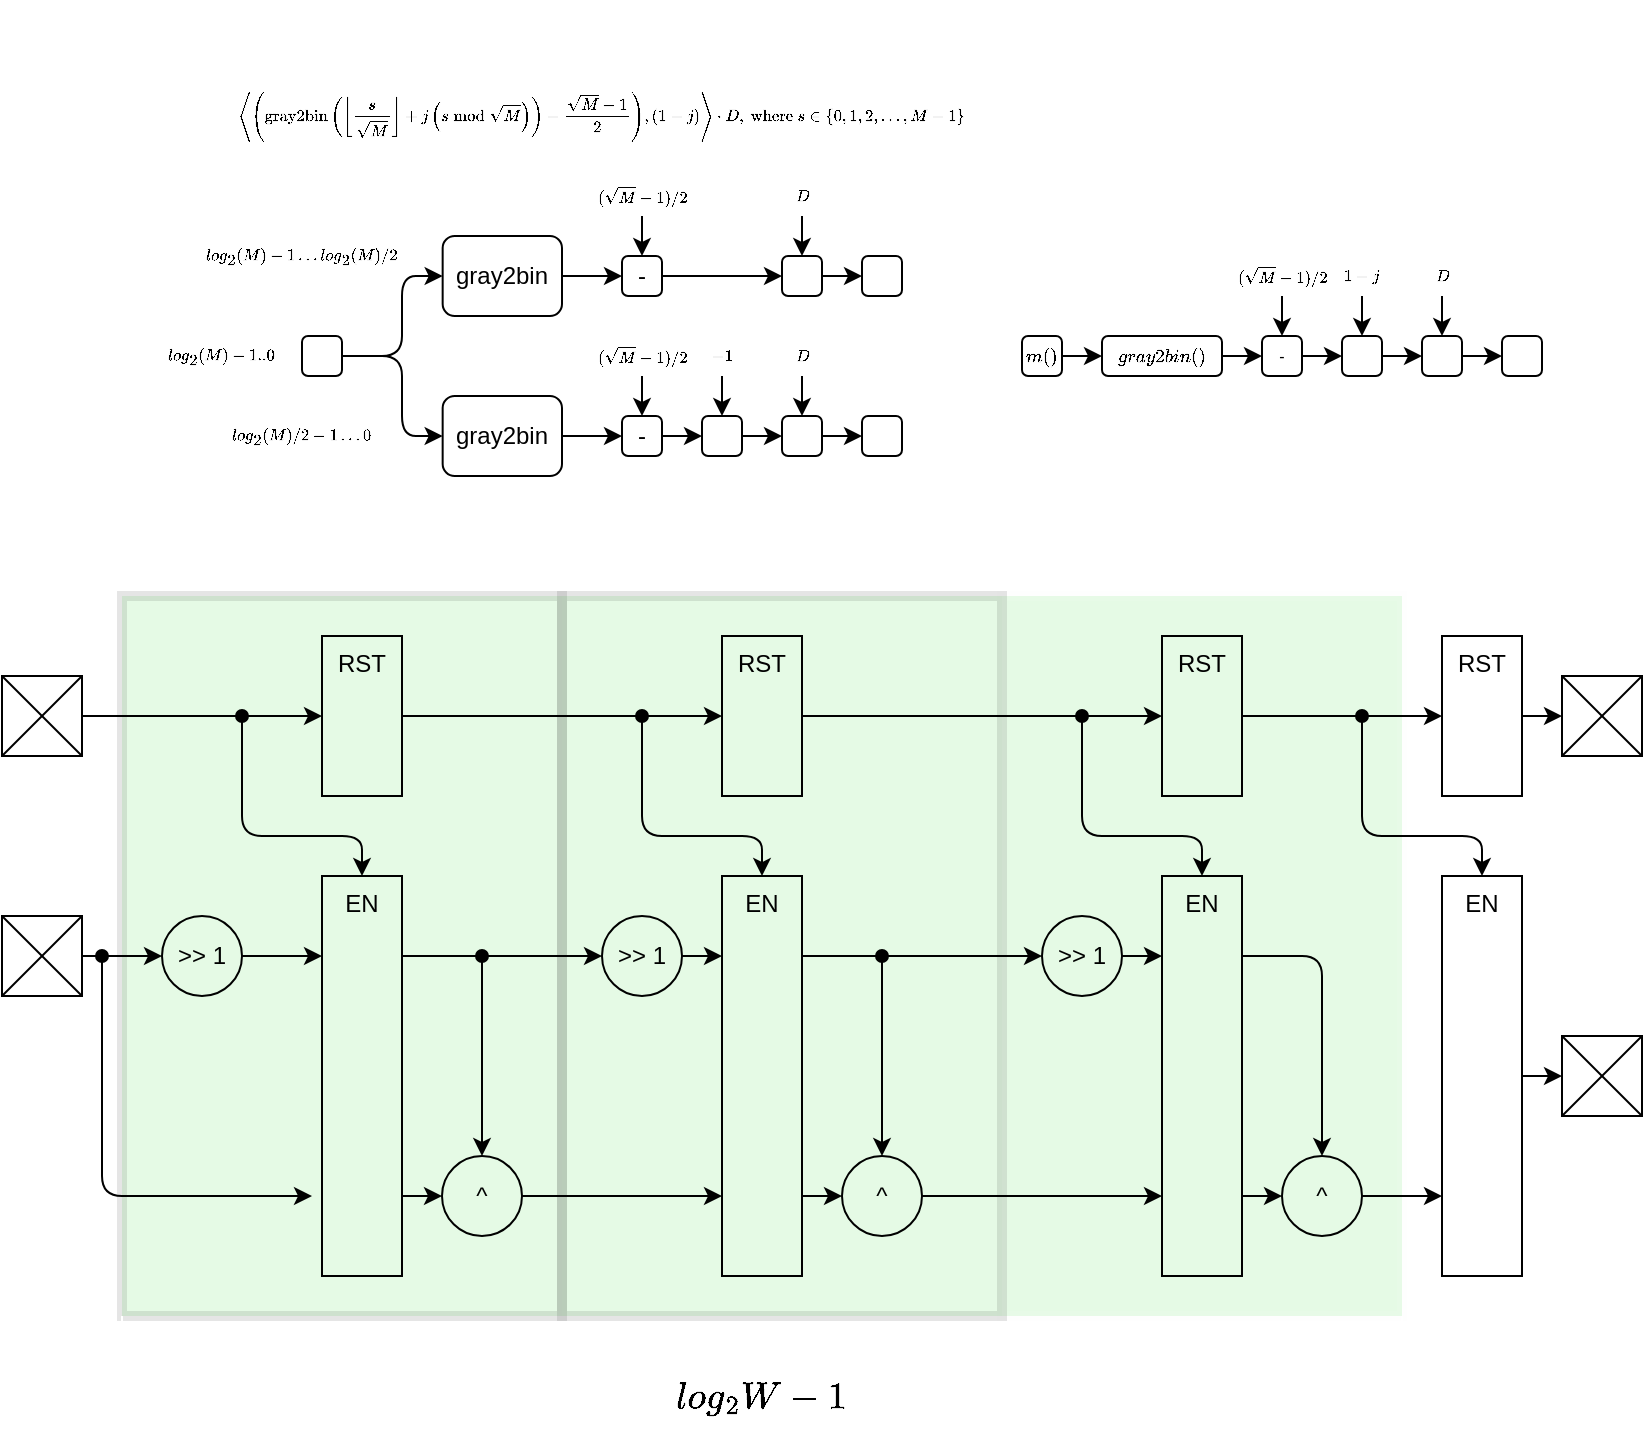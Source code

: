 <mxfile>
    <diagram id="hrjSotiqvtRgIpvF-8Yj" name="Page-1">
        <mxGraphModel dx="348" dy="1258" grid="1" gridSize="10" guides="1" tooltips="1" connect="1" arrows="1" fold="1" page="1" pageScale="1" pageWidth="850" pageHeight="1100" math="1" shadow="0">
            <root>
                <mxCell id="0"/>
                <mxCell id="1" parent="0"/>
                <mxCell id="2" value="" style="rounded=0;whiteSpace=wrap;html=1;strokeColor=#F0F0F0;fontSize=12;fillColor=#00CC00;opacity=10;strokeWidth=5;" parent="1" vertex="1">
                    <mxGeometry x="520" y="220" width="200" height="360" as="geometry"/>
                </mxCell>
                <mxCell id="3" value="" style="rounded=0;whiteSpace=wrap;html=1;strokeColor=default;fontSize=12;fillColor=#00CC00;opacity=10;strokeWidth=5;" parent="1" vertex="1">
                    <mxGeometry x="80" y="220" width="220" height="360" as="geometry"/>
                </mxCell>
                <mxCell id="4" value="" style="rounded=0;whiteSpace=wrap;html=1;strokeColor=default;fontSize=12;fillColor=#00CC00;opacity=10;strokeWidth=5;" parent="1" vertex="1">
                    <mxGeometry x="300" y="220" width="220" height="360" as="geometry"/>
                </mxCell>
                <mxCell id="5" style="edgeStyle=none;html=1;exitX=1;exitY=0.5;exitDx=0;exitDy=0;entryX=0;entryY=0.2;entryDx=0;entryDy=0;entryPerimeter=0;" parent="1" source="6" target="9" edge="1">
                    <mxGeometry relative="1" as="geometry"/>
                </mxCell>
                <mxCell id="6" value="&amp;gt;&amp;gt; 1" style="ellipse;whiteSpace=wrap;html=1;aspect=fixed;fillColor=none;" parent="1" vertex="1">
                    <mxGeometry x="100" y="380" width="40" height="40" as="geometry"/>
                </mxCell>
                <mxCell id="7" style="edgeStyle=none;html=1;exitX=1;exitY=0.2;exitDx=0;exitDy=0;entryX=0;entryY=0.5;entryDx=0;entryDy=0;exitPerimeter=0;" parent="1" source="9" target="20" edge="1">
                    <mxGeometry relative="1" as="geometry">
                        <mxPoint x="335" y="400" as="targetPoint"/>
                    </mxGeometry>
                </mxCell>
                <mxCell id="8" style="edgeStyle=orthogonalEdgeStyle;html=1;entryX=0.5;entryY=0;entryDx=0;entryDy=0;startArrow=oval;startFill=1;" parent="1" target="18" edge="1">
                    <mxGeometry relative="1" as="geometry">
                        <mxPoint x="260" y="400" as="sourcePoint"/>
                        <Array as="points">
                            <mxPoint x="260" y="450"/>
                            <mxPoint x="260" y="450"/>
                        </Array>
                    </mxGeometry>
                </mxCell>
                <mxCell id="9" value="EN" style="rounded=0;whiteSpace=wrap;html=1;fillColor=none;verticalAlign=top;points=[[0,0,0,0,0],[0,0.2,0,0,0],[0,0.25,0,0,0],[0,0.5,0,0,0],[0,0.75,0,0,0],[0,0.8,0,0,0],[0,1,0,0,0],[0.25,0,0,0,0],[0.25,1,0,0,0],[0.5,0,0,0,0],[0.5,1,0,0,0],[0.75,0,0,0,0],[0.75,1,0,0,0],[1,0,0,0,0],[1,0.2,0,0,0],[1,0.25,0,0,0],[1,0.5,0,0,0],[1,0.75,0,0,0],[1,0.8,0,0,0],[1,1,0,0,0]];" parent="1" vertex="1">
                    <mxGeometry x="180" y="360" width="40" height="200" as="geometry"/>
                </mxCell>
                <mxCell id="10" style="edgeStyle=none;html=1;exitX=1;exitY=0.8;exitDx=0;exitDy=0;entryX=0;entryY=0.5;entryDx=0;entryDy=0;exitPerimeter=0;" parent="1" source="9" target="18" edge="1">
                    <mxGeometry relative="1" as="geometry">
                        <mxPoint x="215" y="520" as="sourcePoint"/>
                    </mxGeometry>
                </mxCell>
                <mxCell id="11" value="" style="group" parent="1" vertex="1" connectable="0">
                    <mxGeometry x="20" y="380" width="40" height="40" as="geometry"/>
                </mxCell>
                <mxCell id="12" value="" style="rounded=0;whiteSpace=wrap;html=1;fillColor=none;" parent="11" vertex="1">
                    <mxGeometry width="40" height="40" as="geometry"/>
                </mxCell>
                <mxCell id="13" value="" style="endArrow=none;html=1;exitX=0;exitY=1;exitDx=0;exitDy=0;entryX=1;entryY=0;entryDx=0;entryDy=0;" parent="11" source="12" target="12" edge="1">
                    <mxGeometry width="50" height="50" relative="1" as="geometry">
                        <mxPoint x="20" y="-80" as="sourcePoint"/>
                        <mxPoint x="70" y="-130" as="targetPoint"/>
                    </mxGeometry>
                </mxCell>
                <mxCell id="14" value="" style="endArrow=none;html=1;exitX=0;exitY=0;exitDx=0;exitDy=0;entryX=1;entryY=1;entryDx=0;entryDy=0;" parent="11" source="12" target="12" edge="1">
                    <mxGeometry width="50" height="50" relative="1" as="geometry">
                        <mxPoint x="20" y="-80" as="sourcePoint"/>
                        <mxPoint x="70" y="-130" as="targetPoint"/>
                    </mxGeometry>
                </mxCell>
                <mxCell id="15" style="edgeStyle=none;html=1;exitX=1;exitY=0.5;exitDx=0;exitDy=0;entryX=0;entryY=0.5;entryDx=0;entryDy=0;" parent="1" source="12" target="6" edge="1">
                    <mxGeometry relative="1" as="geometry"/>
                </mxCell>
                <mxCell id="16" style="edgeStyle=orthogonalEdgeStyle;html=1;startArrow=oval;startFill=1;" parent="1" edge="1">
                    <mxGeometry relative="1" as="geometry">
                        <mxPoint x="70" y="400" as="sourcePoint"/>
                        <mxPoint x="175" y="520" as="targetPoint"/>
                        <Array as="points">
                            <mxPoint x="70" y="520"/>
                        </Array>
                    </mxGeometry>
                </mxCell>
                <mxCell id="17" style="edgeStyle=none;html=1;exitX=1;exitY=0.5;exitDx=0;exitDy=0;entryX=0;entryY=0.8;entryDx=0;entryDy=0;entryPerimeter=0;" parent="1" source="18" target="41" edge="1">
                    <mxGeometry relative="1" as="geometry">
                        <mxPoint x="415" y="520" as="targetPoint"/>
                    </mxGeometry>
                </mxCell>
                <mxCell id="18" value="^" style="ellipse;whiteSpace=wrap;html=1;aspect=fixed;fillColor=none;" parent="1" vertex="1">
                    <mxGeometry x="240" y="500" width="40" height="40" as="geometry"/>
                </mxCell>
                <mxCell id="19" style="edgeStyle=none;html=1;exitX=1;exitY=0.5;exitDx=0;exitDy=0;entryX=0;entryY=0.2;entryDx=0;entryDy=0;entryPerimeter=0;" parent="1" source="20" target="41" edge="1">
                    <mxGeometry relative="1" as="geometry">
                        <mxPoint x="415" y="400" as="targetPoint"/>
                    </mxGeometry>
                </mxCell>
                <mxCell id="20" value="&amp;gt;&amp;gt; 1" style="ellipse;whiteSpace=wrap;html=1;aspect=fixed;fillColor=none;" parent="1" vertex="1">
                    <mxGeometry x="320" y="380" width="40" height="40" as="geometry"/>
                </mxCell>
                <mxCell id="21" style="edgeStyle=none;html=1;exitX=1;exitY=0.2;exitDx=0;exitDy=0;entryX=0;entryY=0.5;entryDx=0;entryDy=0;exitPerimeter=0;" parent="1" source="41" target="27" edge="1">
                    <mxGeometry relative="1" as="geometry">
                        <mxPoint x="455" y="400" as="sourcePoint"/>
                        <mxPoint x="655" y="400" as="targetPoint"/>
                    </mxGeometry>
                </mxCell>
                <mxCell id="22" style="edgeStyle=orthogonalEdgeStyle;html=1;entryX=0.5;entryY=0;entryDx=0;entryDy=0;startArrow=oval;startFill=1;" parent="1" target="25" edge="1">
                    <mxGeometry relative="1" as="geometry">
                        <mxPoint x="460" y="400" as="sourcePoint"/>
                        <Array as="points">
                            <mxPoint x="460" y="400"/>
                        </Array>
                    </mxGeometry>
                </mxCell>
                <mxCell id="23" style="edgeStyle=none;html=1;exitX=1;exitY=0.8;exitDx=0;exitDy=0;entryX=0;entryY=0.5;entryDx=0;entryDy=0;exitPerimeter=0;" parent="1" source="41" target="25" edge="1">
                    <mxGeometry relative="1" as="geometry">
                        <mxPoint x="455" y="520" as="sourcePoint"/>
                    </mxGeometry>
                </mxCell>
                <mxCell id="24" style="edgeStyle=none;html=1;exitX=1;exitY=0.5;exitDx=0;exitDy=0;entryX=0;entryY=0.8;entryDx=0;entryDy=0;entryPerimeter=0;" parent="1" source="25" target="42" edge="1">
                    <mxGeometry relative="1" as="geometry">
                        <mxPoint x="655" y="520" as="targetPoint"/>
                    </mxGeometry>
                </mxCell>
                <mxCell id="25" value="^" style="ellipse;whiteSpace=wrap;html=1;aspect=fixed;fillColor=none;" parent="1" vertex="1">
                    <mxGeometry x="440" y="500" width="40" height="40" as="geometry"/>
                </mxCell>
                <mxCell id="26" style="edgeStyle=none;html=1;exitX=1;exitY=0.5;exitDx=0;exitDy=0;entryX=0;entryY=0.2;entryDx=0;entryDy=0;entryPerimeter=0;" parent="1" source="27" target="42" edge="1">
                    <mxGeometry relative="1" as="geometry">
                        <mxPoint x="675" y="400" as="sourcePoint"/>
                        <mxPoint x="835" y="400" as="targetPoint"/>
                    </mxGeometry>
                </mxCell>
                <mxCell id="27" value="&amp;gt;&amp;gt; 1" style="ellipse;whiteSpace=wrap;html=1;aspect=fixed;fillColor=none;" parent="1" vertex="1">
                    <mxGeometry x="540" y="380" width="40" height="40" as="geometry"/>
                </mxCell>
                <mxCell id="28" style="edgeStyle=orthogonalEdgeStyle;html=1;entryX=0.5;entryY=0;entryDx=0;entryDy=0;startArrow=none;startFill=0;rounded=1;exitX=1;exitY=0.2;exitDx=0;exitDy=0;exitPerimeter=0;" parent="1" source="42" target="31" edge="1">
                    <mxGeometry relative="1" as="geometry">
                        <mxPoint x="675" y="400" as="sourcePoint"/>
                        <Array as="points">
                            <mxPoint x="680" y="400"/>
                        </Array>
                    </mxGeometry>
                </mxCell>
                <mxCell id="29" style="edgeStyle=none;html=1;exitX=1;exitY=0.8;exitDx=0;exitDy=0;entryX=0;entryY=0.5;entryDx=0;entryDy=0;exitPerimeter=0;" parent="1" source="42" target="31" edge="1">
                    <mxGeometry relative="1" as="geometry">
                        <mxPoint x="875" y="520" as="sourcePoint"/>
                    </mxGeometry>
                </mxCell>
                <mxCell id="30" style="edgeStyle=orthogonalEdgeStyle;rounded=1;html=1;exitX=1;exitY=0.5;exitDx=0;exitDy=0;entryX=0;entryY=0.8;entryDx=0;entryDy=0;fontSize=12;startArrow=none;startFill=0;entryPerimeter=0;" parent="1" source="31" target="52" edge="1">
                    <mxGeometry relative="1" as="geometry">
                        <mxPoint x="835" y="460" as="targetPoint"/>
                        <Array as="points"/>
                    </mxGeometry>
                </mxCell>
                <mxCell id="31" value="^" style="ellipse;whiteSpace=wrap;html=1;aspect=fixed;fillColor=none;" parent="1" vertex="1">
                    <mxGeometry x="660" y="500" width="40" height="40" as="geometry"/>
                </mxCell>
                <mxCell id="32" style="edgeStyle=orthogonalEdgeStyle;rounded=1;html=1;exitX=1;exitY=0.5;exitDx=0;exitDy=0;entryX=0;entryY=0.5;entryDx=0;entryDy=0;fontSize=12;startArrow=none;startFill=0;exitPerimeter=0;" parent="1" source="52" target="54" edge="1">
                    <mxGeometry relative="1" as="geometry">
                        <mxPoint x="875" y="460" as="sourcePoint"/>
                        <mxPoint x="895" y="460.0" as="targetPoint"/>
                    </mxGeometry>
                </mxCell>
                <mxCell id="33" style="edgeStyle=orthogonalEdgeStyle;rounded=1;html=1;exitX=1;exitY=0.5;exitDx=0;exitDy=0;entryX=0;entryY=0.5;entryDx=0;entryDy=0;fontSize=12;startArrow=none;startFill=0;" parent="1" source="34" target="44" edge="1">
                    <mxGeometry relative="1" as="geometry"/>
                </mxCell>
                <mxCell id="34" value="RST" style="rounded=0;whiteSpace=wrap;html=1;fillColor=none;verticalAlign=top;" parent="1" vertex="1">
                    <mxGeometry x="180" y="240" width="40" height="80" as="geometry"/>
                </mxCell>
                <mxCell id="35" value="" style="group" parent="1" vertex="1" connectable="0">
                    <mxGeometry x="20" y="260" width="40" height="40" as="geometry"/>
                </mxCell>
                <mxCell id="36" value="" style="rounded=0;whiteSpace=wrap;html=1;fillColor=none;" parent="35" vertex="1">
                    <mxGeometry width="40" height="40" as="geometry"/>
                </mxCell>
                <mxCell id="37" value="" style="endArrow=none;html=1;exitX=0;exitY=1;exitDx=0;exitDy=0;entryX=1;entryY=0;entryDx=0;entryDy=0;" parent="35" source="36" target="36" edge="1">
                    <mxGeometry width="50" height="50" relative="1" as="geometry">
                        <mxPoint x="20" y="-80" as="sourcePoint"/>
                        <mxPoint x="70" y="-130" as="targetPoint"/>
                    </mxGeometry>
                </mxCell>
                <mxCell id="38" value="" style="endArrow=none;html=1;exitX=0;exitY=0;exitDx=0;exitDy=0;entryX=1;entryY=1;entryDx=0;entryDy=0;" parent="35" source="36" target="36" edge="1">
                    <mxGeometry width="50" height="50" relative="1" as="geometry">
                        <mxPoint x="20" y="-80" as="sourcePoint"/>
                        <mxPoint x="70" y="-130" as="targetPoint"/>
                    </mxGeometry>
                </mxCell>
                <mxCell id="39" style="edgeStyle=orthogonalEdgeStyle;rounded=1;html=1;exitX=1;exitY=0.5;exitDx=0;exitDy=0;entryX=0;entryY=0.5;entryDx=0;entryDy=0;fontSize=12;startArrow=none;startFill=0;" parent="1" source="36" target="34" edge="1">
                    <mxGeometry relative="1" as="geometry"/>
                </mxCell>
                <mxCell id="40" style="edgeStyle=orthogonalEdgeStyle;rounded=1;html=1;entryX=0.5;entryY=0;entryDx=0;entryDy=0;fontSize=12;startArrow=oval;startFill=1;" parent="1" target="9" edge="1">
                    <mxGeometry relative="1" as="geometry">
                        <mxPoint x="140" y="280" as="sourcePoint"/>
                        <Array as="points">
                            <mxPoint x="140" y="340"/>
                            <mxPoint x="200" y="340"/>
                        </Array>
                    </mxGeometry>
                </mxCell>
                <mxCell id="41" value="EN" style="rounded=0;whiteSpace=wrap;html=1;fillColor=none;verticalAlign=top;points=[[0,0,0,0,0],[0,0.2,0,0,0],[0,0.25,0,0,0],[0,0.5,0,0,0],[0,0.75,0,0,0],[0,0.8,0,0,0],[0,1,0,0,0],[0.25,0,0,0,0],[0.25,1,0,0,0],[0.5,0,0,0,0],[0.5,1,0,0,0],[0.75,0,0,0,0],[0.75,1,0,0,0],[1,0,0,0,0],[1,0.2,0,0,0],[1,0.25,0,0,0],[1,0.5,0,0,0],[1,0.75,0,0,0],[1,0.8,0,0,0],[1,1,0,0,0]];" parent="1" vertex="1">
                    <mxGeometry x="380" y="360" width="40" height="200" as="geometry"/>
                </mxCell>
                <mxCell id="42" value="EN" style="rounded=0;whiteSpace=wrap;html=1;fillColor=none;verticalAlign=top;points=[[0,0,0,0,0],[0,0.2,0,0,0],[0,0.25,0,0,0],[0,0.5,0,0,0],[0,0.75,0,0,0],[0,0.8,0,0,0],[0,1,0,0,0],[0.25,0,0,0,0],[0.25,1,0,0,0],[0.5,0,0,0,0],[0.5,1,0,0,0],[0.75,0,0,0,0],[0.75,1,0,0,0],[1,0,0,0,0],[1,0.2,0,0,0],[1,0.25,0,0,0],[1,0.5,0,0,0],[1,0.75,0,0,0],[1,0.8,0,0,0],[1,1,0,0,0]];" parent="1" vertex="1">
                    <mxGeometry x="600" y="360" width="40" height="200" as="geometry"/>
                </mxCell>
                <mxCell id="43" style="edgeStyle=orthogonalEdgeStyle;rounded=1;html=1;exitX=1;exitY=0.5;exitDx=0;exitDy=0;entryX=0;entryY=0.5;entryDx=0;entryDy=0;fontSize=12;startArrow=none;startFill=0;" parent="1" source="44" target="46" edge="1">
                    <mxGeometry relative="1" as="geometry"/>
                </mxCell>
                <mxCell id="44" value="RST" style="rounded=0;whiteSpace=wrap;html=1;fillColor=none;verticalAlign=top;" parent="1" vertex="1">
                    <mxGeometry x="380" y="240" width="40" height="80" as="geometry"/>
                </mxCell>
                <mxCell id="45" style="edgeStyle=orthogonalEdgeStyle;rounded=1;html=1;exitX=1;exitY=0.5;exitDx=0;exitDy=0;fontSize=12;startArrow=none;startFill=0;entryX=0;entryY=0.5;entryDx=0;entryDy=0;" parent="1" source="46" target="48" edge="1">
                    <mxGeometry relative="1" as="geometry">
                        <mxPoint x="1075" y="279.957" as="targetPoint"/>
                    </mxGeometry>
                </mxCell>
                <mxCell id="46" value="RST" style="rounded=0;whiteSpace=wrap;html=1;fillColor=none;verticalAlign=top;" parent="1" vertex="1">
                    <mxGeometry x="600" y="240" width="40" height="80" as="geometry"/>
                </mxCell>
                <mxCell id="47" style="edgeStyle=orthogonalEdgeStyle;rounded=1;html=1;exitX=1;exitY=0.5;exitDx=0;exitDy=0;entryX=0;entryY=0.5;entryDx=0;entryDy=0;fontSize=12;startArrow=none;startFill=0;" parent="1" source="48" target="58" edge="1">
                    <mxGeometry relative="1" as="geometry">
                        <mxPoint x="895" y="280" as="targetPoint"/>
                    </mxGeometry>
                </mxCell>
                <mxCell id="48" value="RST" style="rounded=0;whiteSpace=wrap;html=1;fillColor=none;verticalAlign=top;" parent="1" vertex="1">
                    <mxGeometry x="740" y="240" width="40" height="80" as="geometry"/>
                </mxCell>
                <mxCell id="49" style="edgeStyle=orthogonalEdgeStyle;rounded=1;html=1;entryX=0.5;entryY=0;entryDx=0;entryDy=0;fontSize=12;startArrow=oval;startFill=1;entryPerimeter=0;" parent="1" target="41" edge="1">
                    <mxGeometry relative="1" as="geometry">
                        <mxPoint x="340" y="280" as="sourcePoint"/>
                        <mxPoint x="395" y="360" as="targetPoint"/>
                        <Array as="points">
                            <mxPoint x="340" y="340"/>
                            <mxPoint x="400" y="340"/>
                        </Array>
                    </mxGeometry>
                </mxCell>
                <mxCell id="50" style="edgeStyle=orthogonalEdgeStyle;rounded=1;html=1;fontSize=12;startArrow=oval;startFill=1;entryX=0.5;entryY=0;entryDx=0;entryDy=0;entryPerimeter=0;" parent="1" target="42" edge="1">
                    <mxGeometry relative="1" as="geometry">
                        <mxPoint x="560" y="280" as="sourcePoint"/>
                        <mxPoint x="855" y="360" as="targetPoint"/>
                        <Array as="points">
                            <mxPoint x="560" y="340"/>
                            <mxPoint x="620" y="340"/>
                        </Array>
                    </mxGeometry>
                </mxCell>
                <mxCell id="51" style="edgeStyle=orthogonalEdgeStyle;rounded=1;html=1;fontSize=12;startArrow=oval;startFill=1;entryX=0.5;entryY=0;entryDx=0;entryDy=0;entryPerimeter=0;" parent="1" target="52" edge="1">
                    <mxGeometry relative="1" as="geometry">
                        <mxPoint x="700" y="280" as="sourcePoint"/>
                        <mxPoint x="855" y="360" as="targetPoint"/>
                        <Array as="points">
                            <mxPoint x="700" y="340"/>
                            <mxPoint x="760" y="340"/>
                        </Array>
                    </mxGeometry>
                </mxCell>
                <mxCell id="52" value="EN" style="rounded=0;whiteSpace=wrap;html=1;fillColor=none;verticalAlign=top;points=[[0,0,0,0,0],[0,0.2,0,0,0],[0,0.25,0,0,0],[0,0.5,0,0,0],[0,0.75,0,0,0],[0,0.8,0,0,0],[0,1,0,0,0],[0.25,0,0,0,0],[0.25,1,0,0,0],[0.5,0,0,0,0],[0.5,1,0,0,0],[0.75,0,0,0,0],[0.75,1,0,0,0],[1,0,0,0,0],[1,0.2,0,0,0],[1,0.25,0,0,0],[1,0.5,0,0,0],[1,0.75,0,0,0],[1,0.8,0,0,0],[1,1,0,0,0]];" parent="1" vertex="1">
                    <mxGeometry x="740" y="360" width="40" height="200" as="geometry"/>
                </mxCell>
                <mxCell id="53" value="" style="group" parent="1" vertex="1" connectable="0">
                    <mxGeometry x="800" y="440" width="40" height="40" as="geometry"/>
                </mxCell>
                <mxCell id="54" value="" style="rounded=0;whiteSpace=wrap;html=1;fillColor=none;" parent="53" vertex="1">
                    <mxGeometry width="40" height="40" as="geometry"/>
                </mxCell>
                <mxCell id="55" value="" style="endArrow=none;html=1;exitX=0;exitY=1;exitDx=0;exitDy=0;entryX=1;entryY=0;entryDx=0;entryDy=0;" parent="53" source="54" target="54" edge="1">
                    <mxGeometry width="50" height="50" relative="1" as="geometry">
                        <mxPoint x="20" y="-80" as="sourcePoint"/>
                        <mxPoint x="70" y="-130" as="targetPoint"/>
                    </mxGeometry>
                </mxCell>
                <mxCell id="56" value="" style="endArrow=none;html=1;exitX=0;exitY=0;exitDx=0;exitDy=0;entryX=1;entryY=1;entryDx=0;entryDy=0;" parent="53" source="54" target="54" edge="1">
                    <mxGeometry width="50" height="50" relative="1" as="geometry">
                        <mxPoint x="20" y="-80" as="sourcePoint"/>
                        <mxPoint x="70" y="-130" as="targetPoint"/>
                    </mxGeometry>
                </mxCell>
                <mxCell id="57" value="" style="group" parent="1" vertex="1" connectable="0">
                    <mxGeometry x="800" y="260" width="40" height="40" as="geometry"/>
                </mxCell>
                <mxCell id="58" value="" style="rounded=0;whiteSpace=wrap;html=1;fillColor=none;" parent="57" vertex="1">
                    <mxGeometry width="40" height="40" as="geometry"/>
                </mxCell>
                <mxCell id="59" value="" style="endArrow=none;html=1;exitX=0;exitY=1;exitDx=0;exitDy=0;entryX=1;entryY=0;entryDx=0;entryDy=0;" parent="57" source="58" target="58" edge="1">
                    <mxGeometry width="50" height="50" relative="1" as="geometry">
                        <mxPoint x="20" y="-80" as="sourcePoint"/>
                        <mxPoint x="70" y="-130" as="targetPoint"/>
                    </mxGeometry>
                </mxCell>
                <mxCell id="60" value="" style="endArrow=none;html=1;exitX=0;exitY=0;exitDx=0;exitDy=0;entryX=1;entryY=1;entryDx=0;entryDy=0;" parent="57" source="58" target="58" edge="1">
                    <mxGeometry width="50" height="50" relative="1" as="geometry">
                        <mxPoint x="20" y="-80" as="sourcePoint"/>
                        <mxPoint x="70" y="-130" as="targetPoint"/>
                    </mxGeometry>
                </mxCell>
                <mxCell id="61" value="" style="shape=curlyBracket;whiteSpace=wrap;html=1;rounded=1;labelPosition=left;verticalLabelPosition=middle;align=right;verticalAlign=middle;strokeColor=#FFFFFF;strokeWidth=1;fontSize=12;fillColor=none;rotation=-90;horizontal=1;" parent="1" vertex="1">
                    <mxGeometry x="390" y="270" width="20" height="640" as="geometry"/>
                </mxCell>
                <mxCell id="62" value="$$log_2{W}-1$$" style="text;html=1;strokeColor=none;fillColor=none;align=center;verticalAlign=middle;whiteSpace=wrap;rounded=0;strokeWidth=1;fontSize=16;" parent="1" vertex="1">
                    <mxGeometry x="340" y="600" width="120" height="40" as="geometry"/>
                </mxCell>
                <mxCell id="71" style="edgeStyle=orthogonalEdgeStyle;html=1;exitX=1;exitY=0.5;exitDx=0;exitDy=0;entryX=0;entryY=0.5;entryDx=0;entryDy=0;" parent="1" source="67" target="77" edge="1">
                    <mxGeometry relative="1" as="geometry">
                        <mxPoint x="250.33" y="60" as="targetPoint"/>
                        <Array as="points">
                            <mxPoint x="220" y="100"/>
                            <mxPoint x="220" y="60"/>
                        </Array>
                    </mxGeometry>
                </mxCell>
                <mxCell id="72" value="" style="edgeStyle=orthogonalEdgeStyle;html=1;exitX=1;exitY=0.5;exitDx=0;exitDy=0;entryX=0;entryY=0.5;entryDx=0;entryDy=0;fontSize=8;fontFamily=Lucida Console;labelBackgroundColor=none;" parent="1" source="67" target="79" edge="1">
                    <mxGeometry x="0.236" y="-10" relative="1" as="geometry">
                        <mxPoint as="offset"/>
                        <mxPoint x="250.33" y="140" as="targetPoint"/>
                        <Array as="points">
                            <mxPoint x="220" y="100"/>
                            <mxPoint x="220" y="140"/>
                        </Array>
                    </mxGeometry>
                </mxCell>
                <mxCell id="67" value="" style="rounded=1;whiteSpace=wrap;html=1;fillColor=none;" parent="1" vertex="1">
                    <mxGeometry x="170" y="90" width="20" height="20" as="geometry"/>
                </mxCell>
                <mxCell id="73" value="$$ log_2(M)-1..0$$" style="text;html=1;strokeColor=none;fillColor=none;align=center;verticalAlign=middle;whiteSpace=wrap;rounded=0;fontSize=8;fontFamily=Lucida Console;" parent="1" vertex="1">
                    <mxGeometry x="90" y="90" width="80" height="20" as="geometry"/>
                </mxCell>
                <mxCell id="85" style="edgeStyle=orthogonalEdgeStyle;html=1;exitX=1;exitY=0.5;exitDx=0;exitDy=0;entryX=0;entryY=0.5;entryDx=0;entryDy=0;fontFamily=Lucida Console;fontSize=8;" parent="1" source="77" target="84" edge="1">
                    <mxGeometry relative="1" as="geometry"/>
                </mxCell>
                <mxCell id="77" value="gray2bin" style="rounded=1;whiteSpace=wrap;html=1;fillColor=none;" parent="1" vertex="1">
                    <mxGeometry x="240.33" y="40" width="59.67" height="40" as="geometry"/>
                </mxCell>
                <mxCell id="91" style="edgeStyle=orthogonalEdgeStyle;html=1;exitX=1;exitY=0.5;exitDx=0;exitDy=0;entryX=0;entryY=0.5;entryDx=0;entryDy=0;fontFamily=Lucida Console;fontSize=8;" parent="1" source="79" target="88" edge="1">
                    <mxGeometry relative="1" as="geometry"/>
                </mxCell>
                <mxCell id="79" value="gray2bin" style="rounded=1;whiteSpace=wrap;html=1;fillColor=none;" parent="1" vertex="1">
                    <mxGeometry x="240.33" y="120" width="59.67" height="40" as="geometry"/>
                </mxCell>
                <mxCell id="92" style="edgeStyle=orthogonalEdgeStyle;html=1;exitX=1;exitY=0.5;exitDx=0;exitDy=0;fontFamily=Lucida Console;fontSize=8;entryX=0;entryY=0.5;entryDx=0;entryDy=0;" parent="1" source="84" target="106" edge="1">
                    <mxGeometry relative="1" as="geometry">
                        <mxPoint x="610" y="60" as="targetPoint"/>
                        <Array as="points"/>
                    </mxGeometry>
                </mxCell>
                <mxCell id="84" value="-" style="rounded=1;whiteSpace=wrap;html=1;fillColor=none;" parent="1" vertex="1">
                    <mxGeometry x="330" y="50" width="20" height="20" as="geometry"/>
                </mxCell>
                <mxCell id="87" style="edgeStyle=orthogonalEdgeStyle;html=1;exitX=0.5;exitY=1;exitDx=0;exitDy=0;entryX=0.5;entryY=0;entryDx=0;entryDy=0;fontFamily=Lucida Console;fontSize=8;" parent="1" source="nhEqiVGQfO_3Ebb3-ZQX-109" target="84" edge="1">
                    <mxGeometry relative="1" as="geometry">
                        <mxPoint x="460" y="30" as="sourcePoint"/>
                    </mxGeometry>
                </mxCell>
                <mxCell id="95" style="edgeStyle=orthogonalEdgeStyle;html=1;exitX=1;exitY=0.5;exitDx=0;exitDy=0;entryX=0;entryY=0.5;entryDx=0;entryDy=0;fontFamily=Lucida Console;fontSize=8;" parent="1" source="88" target="94" edge="1">
                    <mxGeometry relative="1" as="geometry"/>
                </mxCell>
                <mxCell id="88" value="-" style="rounded=1;whiteSpace=wrap;html=1;fillColor=none;" parent="1" vertex="1">
                    <mxGeometry x="330" y="130" width="20" height="20" as="geometry"/>
                </mxCell>
                <mxCell id="90" style="edgeStyle=orthogonalEdgeStyle;html=1;exitX=0.5;exitY=1;exitDx=0;exitDy=0;entryX=0.5;entryY=0;entryDx=0;entryDy=0;fontFamily=Lucida Console;fontSize=8;" parent="1" source="89" target="88" edge="1">
                    <mxGeometry relative="1" as="geometry"/>
                </mxCell>
                <mxCell id="89" value="$$(\sqrt{M} - 1)/2$$" style="text;html=1;strokeColor=none;fillColor=none;align=center;verticalAlign=middle;whiteSpace=wrap;rounded=0;fontSize=8;fontFamily=Lucida Console;" parent="1" vertex="1">
                    <mxGeometry x="310" y="90" width="60" height="20" as="geometry"/>
                </mxCell>
                <mxCell id="99" style="edgeStyle=orthogonalEdgeStyle;html=1;exitX=1;exitY=0.5;exitDx=0;exitDy=0;entryX=0;entryY=0.5;entryDx=0;entryDy=0;fontFamily=Lucida Console;fontSize=12;fontColor=#FFFFFF;" parent="1" source="94" target="102" edge="1">
                    <mxGeometry relative="1" as="geometry">
                        <mxPoint x="610" y="105" as="targetPoint"/>
                    </mxGeometry>
                </mxCell>
                <mxCell id="94" value="&lt;span style=&quot;text-align: start;&quot;&gt;&lt;font face=&quot;Lucida Console&quot; style=&quot;font-size: 12px;&quot; color=&quot;#ffffff&quot;&gt;×&lt;/font&gt;&lt;/span&gt;" style="rounded=1;whiteSpace=wrap;html=1;fillColor=none;" parent="1" vertex="1">
                    <mxGeometry x="370" y="130" width="20" height="20" as="geometry"/>
                </mxCell>
                <mxCell id="97" style="edgeStyle=orthogonalEdgeStyle;html=1;exitX=0.5;exitY=1;exitDx=0;exitDy=0;entryX=0.5;entryY=0;entryDx=0;entryDy=0;fontFamily=Lucida Console;fontSize=12;fontColor=#FFFFFF;" parent="1" source="96" target="102" edge="1">
                    <mxGeometry relative="1" as="geometry"/>
                </mxCell>
                <mxCell id="96" value="$$D$$" style="text;html=1;strokeColor=none;fillColor=none;align=center;verticalAlign=middle;whiteSpace=wrap;rounded=0;fontSize=8;fontFamily=Lucida Console;" parent="1" vertex="1">
                    <mxGeometry x="410" y="90" width="20" height="20" as="geometry"/>
                </mxCell>
                <mxCell id="100" value="" style="rounded=1;whiteSpace=wrap;html=1;fillColor=none;" parent="1" vertex="1">
                    <mxGeometry x="450" y="50" width="20" height="20" as="geometry"/>
                </mxCell>
                <mxCell id="101" value="" style="rounded=1;whiteSpace=wrap;html=1;fillColor=none;" parent="1" vertex="1">
                    <mxGeometry x="450" y="130" width="20" height="20" as="geometry"/>
                </mxCell>
                <mxCell id="103" style="edgeStyle=orthogonalEdgeStyle;html=1;exitX=1;exitY=0.5;exitDx=0;exitDy=0;entryX=0;entryY=0.5;entryDx=0;entryDy=0;fontFamily=Lucida Console;fontSize=12;fontColor=#FFFFFF;" parent="1" source="102" target="101" edge="1">
                    <mxGeometry relative="1" as="geometry"/>
                </mxCell>
                <mxCell id="102" value="&lt;span style=&quot;text-align: start;&quot;&gt;&lt;font face=&quot;Lucida Console&quot; style=&quot;font-size: 12px;&quot; color=&quot;#ffffff&quot;&gt;×&lt;/font&gt;&lt;/span&gt;" style="rounded=1;whiteSpace=wrap;html=1;fillColor=none;" parent="1" vertex="1">
                    <mxGeometry x="410" y="130" width="20" height="20" as="geometry"/>
                </mxCell>
                <mxCell id="105" style="edgeStyle=orthogonalEdgeStyle;html=1;exitX=0.5;exitY=1;exitDx=0;exitDy=0;entryX=0.5;entryY=0;entryDx=0;entryDy=0;fontFamily=Lucida Console;fontSize=12;fontColor=#FFFFFF;" parent="1" source="104" target="94" edge="1">
                    <mxGeometry relative="1" as="geometry"/>
                </mxCell>
                <mxCell id="104" value="$$-1$$" style="text;html=1;strokeColor=none;fillColor=none;align=center;verticalAlign=middle;whiteSpace=wrap;rounded=0;fontSize=8;fontFamily=Lucida Console;" parent="1" vertex="1">
                    <mxGeometry x="370" y="90" width="20" height="20" as="geometry"/>
                </mxCell>
                <mxCell id="107" style="edgeStyle=orthogonalEdgeStyle;html=1;exitX=1;exitY=0.5;exitDx=0;exitDy=0;entryX=0;entryY=0.5;entryDx=0;entryDy=0;fontFamily=Lucida Console;fontSize=12;fontColor=#FFFFFF;" parent="1" source="106" target="100" edge="1">
                    <mxGeometry relative="1" as="geometry"/>
                </mxCell>
                <mxCell id="106" value="&lt;span style=&quot;text-align: start;&quot;&gt;&lt;font face=&quot;Lucida Console&quot; style=&quot;font-size: 12px;&quot; color=&quot;#ffffff&quot;&gt;×&lt;/font&gt;&lt;/span&gt;" style="rounded=1;whiteSpace=wrap;html=1;fillColor=none;" parent="1" vertex="1">
                    <mxGeometry x="410" y="50" width="20" height="20" as="geometry"/>
                </mxCell>
                <mxCell id="109" style="edgeStyle=orthogonalEdgeStyle;html=1;exitX=0.5;exitY=1;exitDx=0;exitDy=0;entryX=0.5;entryY=0;entryDx=0;entryDy=0;fontFamily=Lucida Console;fontSize=12;fontColor=#FFFFFF;" parent="1" source="108" target="106" edge="1">
                    <mxGeometry relative="1" as="geometry"/>
                </mxCell>
                <mxCell id="108" value="$$D$$" style="text;html=1;strokeColor=none;fillColor=none;align=center;verticalAlign=middle;whiteSpace=wrap;rounded=0;fontSize=8;fontFamily=Lucida Console;" parent="1" vertex="1">
                    <mxGeometry x="410" y="10" width="20" height="20" as="geometry"/>
                </mxCell>
                <mxCell id="nhEqiVGQfO_3Ebb3-ZQX-109" value="$$(\sqrt{M} - 1)/2$$" style="text;html=1;strokeColor=none;fillColor=none;align=center;verticalAlign=middle;whiteSpace=wrap;rounded=0;fontSize=8;fontFamily=Lucida Console;" parent="1" vertex="1">
                    <mxGeometry x="310" y="10" width="60" height="20" as="geometry"/>
                </mxCell>
                <mxCell id="nhEqiVGQfO_3Ebb3-ZQX-110" value="&lt;span style=&quot;font-family: &amp;quot;Lucida Console&amp;quot;; font-size: 8px;&quot;&gt;$$log_2(M)-1 \dots log_2(M)/2$$&lt;/span&gt;" style="text;html=1;strokeColor=none;fillColor=none;align=center;verticalAlign=middle;whiteSpace=wrap;rounded=0;" parent="1" vertex="1">
                    <mxGeometry x="120" y="40" width="100" height="20" as="geometry"/>
                </mxCell>
                <mxCell id="nhEqiVGQfO_3Ebb3-ZQX-111" value="&lt;span style=&quot;font-family: &amp;quot;Lucida Console&amp;quot;; font-size: 8px;&quot;&gt;$$log_2(M)/2-1 \dots 0$$&lt;/span&gt;" style="text;html=1;strokeColor=none;fillColor=none;align=center;verticalAlign=middle;whiteSpace=wrap;rounded=0;" parent="1" vertex="1">
                    <mxGeometry x="120" y="130" width="100" height="20" as="geometry"/>
                </mxCell>
                <mxCell id="111" value="$$&lt;br/&gt;\left\langle&lt;br/&gt;\left(&lt;br/&gt;\text{gray2bin} \left( \left\lfloor \frac{s}{\sqrt{M}} \right\rfloor + j \left( s \bmod \sqrt{M} \right) \right) - \frac{\sqrt{M} - 1}{2}&lt;br/&gt;\right)&lt;br/&gt;,&lt;br/&gt;(1 - j)&lt;br/&gt;\right\rangle&lt;br/&gt;\cdot D,&lt;br/&gt;\text{ where } s \in \{0, 1, 2, \ldots, M-1\}&lt;br/&gt;$$&lt;div style=&quot;&quot;&gt;&lt;/div&gt;" style="text;html=1;strokeColor=none;fillColor=none;align=center;verticalAlign=middle;whiteSpace=wrap;rounded=0;fontSize=8;fontFamily=Lucida Console;" parent="1" vertex="1">
                    <mxGeometry x="120" y="-40" width="400" height="40" as="geometry"/>
                </mxCell>
                <mxCell id="144" style="edgeStyle=none;html=1;exitX=1;exitY=0.5;exitDx=0;exitDy=0;entryX=0;entryY=0.5;entryDx=0;entryDy=0;" parent="1" source="114" target="117" edge="1">
                    <mxGeometry relative="1" as="geometry"/>
                </mxCell>
                <mxCell id="114" value="$$m()$$" style="rounded=1;whiteSpace=wrap;html=1;fillColor=none;fontSize=8;" parent="1" vertex="1">
                    <mxGeometry x="530" y="90" width="20" height="20" as="geometry"/>
                </mxCell>
                <mxCell id="117" value="$$gray2bin()$$" style="rounded=1;whiteSpace=wrap;html=1;fillColor=none;fontSize=8;" parent="1" vertex="1">
                    <mxGeometry x="570" y="90" width="60" height="20" as="geometry"/>
                </mxCell>
                <mxCell id="118" style="edgeStyle=orthogonalEdgeStyle;html=1;exitX=1;exitY=0.5;exitDx=0;exitDy=0;entryX=0;entryY=0.5;entryDx=0;entryDy=0;fontFamily=Lucida Console;fontSize=8;" parent="1" source="117" target="124" edge="1">
                    <mxGeometry relative="1" as="geometry">
                        <mxPoint x="690" y="140" as="sourcePoint"/>
                    </mxGeometry>
                </mxCell>
                <mxCell id="123" style="edgeStyle=orthogonalEdgeStyle;html=1;exitX=1;exitY=0.5;exitDx=0;exitDy=0;entryX=0;entryY=0.5;entryDx=0;entryDy=0;fontFamily=Lucida Console;fontSize=8;" parent="1" source="124" target="128" edge="1">
                    <mxGeometry relative="1" as="geometry"/>
                </mxCell>
                <mxCell id="124" value="-" style="rounded=1;whiteSpace=wrap;html=1;fillColor=none;fontSize=8;" parent="1" vertex="1">
                    <mxGeometry x="650" y="90" width="20" height="20" as="geometry"/>
                </mxCell>
                <mxCell id="125" style="edgeStyle=orthogonalEdgeStyle;html=1;exitX=0.5;exitY=1;exitDx=0;exitDy=0;entryX=0.5;entryY=0;entryDx=0;entryDy=0;fontFamily=Lucida Console;fontSize=8;" parent="1" source="126" target="124" edge="1">
                    <mxGeometry relative="1" as="geometry"/>
                </mxCell>
                <mxCell id="126" value="$$(\sqrt{M} - 1)/2$$" style="text;html=1;strokeColor=none;fillColor=none;align=center;verticalAlign=middle;whiteSpace=wrap;rounded=0;fontSize=8;fontFamily=Lucida Console;" parent="1" vertex="1">
                    <mxGeometry x="630" y="50" width="60" height="20" as="geometry"/>
                </mxCell>
                <mxCell id="127" style="edgeStyle=orthogonalEdgeStyle;html=1;exitX=1;exitY=0.5;exitDx=0;exitDy=0;entryX=0;entryY=0.5;entryDx=0;entryDy=0;fontFamily=Lucida Console;fontSize=12;fontColor=#FFFFFF;" parent="1" source="128" target="134" edge="1">
                    <mxGeometry relative="1" as="geometry">
                        <mxPoint x="970" y="65" as="targetPoint"/>
                    </mxGeometry>
                </mxCell>
                <mxCell id="128" value="&lt;span style=&quot;text-align: start; font-size: 8px;&quot;&gt;&lt;font face=&quot;Lucida Console&quot; style=&quot;font-size: 8px;&quot; color=&quot;#ffffff&quot;&gt;$$\langle \, ,\rangle$$&lt;/font&gt;&lt;/span&gt;" style="rounded=1;whiteSpace=wrap;html=1;fillColor=none;fontSize=8;" parent="1" vertex="1">
                    <mxGeometry x="690" y="90" width="20" height="20" as="geometry"/>
                </mxCell>
                <mxCell id="129" style="edgeStyle=orthogonalEdgeStyle;html=1;exitX=0.5;exitY=1;exitDx=0;exitDy=0;entryX=0.5;entryY=0;entryDx=0;entryDy=0;fontFamily=Lucida Console;fontSize=12;fontColor=#FFFFFF;" parent="1" source="130" target="134" edge="1">
                    <mxGeometry relative="1" as="geometry"/>
                </mxCell>
                <mxCell id="130" value="$$D$$" style="text;html=1;strokeColor=none;fillColor=none;align=center;verticalAlign=middle;whiteSpace=wrap;rounded=0;fontSize=8;fontFamily=Lucida Console;" parent="1" vertex="1">
                    <mxGeometry x="730" y="50" width="20" height="20" as="geometry"/>
                </mxCell>
                <mxCell id="132" value="" style="rounded=1;whiteSpace=wrap;html=1;fillColor=none;" parent="1" vertex="1">
                    <mxGeometry x="770" y="90" width="20" height="20" as="geometry"/>
                </mxCell>
                <mxCell id="133" style="edgeStyle=orthogonalEdgeStyle;html=1;exitX=1;exitY=0.5;exitDx=0;exitDy=0;entryX=0;entryY=0.5;entryDx=0;entryDy=0;fontFamily=Lucida Console;fontSize=12;fontColor=#FFFFFF;" parent="1" source="134" target="132" edge="1">
                    <mxGeometry relative="1" as="geometry"/>
                </mxCell>
                <mxCell id="134" value="&lt;span style=&quot;text-align: start; font-size: 8px;&quot;&gt;&lt;font face=&quot;Lucida Console&quot; style=&quot;font-size: 8px;&quot; color=&quot;#ffffff&quot;&gt;×&lt;/font&gt;&lt;/span&gt;" style="rounded=1;whiteSpace=wrap;html=1;fillColor=none;fontSize=8;" parent="1" vertex="1">
                    <mxGeometry x="730" y="90" width="20" height="20" as="geometry"/>
                </mxCell>
                <mxCell id="135" style="edgeStyle=orthogonalEdgeStyle;html=1;exitX=0.5;exitY=1;exitDx=0;exitDy=0;entryX=0.5;entryY=0;entryDx=0;entryDy=0;fontFamily=Lucida Console;fontSize=12;fontColor=#FFFFFF;" parent="1" source="136" target="128" edge="1">
                    <mxGeometry relative="1" as="geometry"/>
                </mxCell>
                <mxCell id="136" value="$$1-j$$" style="text;html=1;strokeColor=none;fillColor=none;align=center;verticalAlign=middle;whiteSpace=wrap;rounded=0;fontSize=8;fontFamily=Lucida Console;" parent="1" vertex="1">
                    <mxGeometry x="690" y="50" width="20" height="20" as="geometry"/>
                </mxCell>
            </root>
        </mxGraphModel>
    </diagram>
</mxfile>